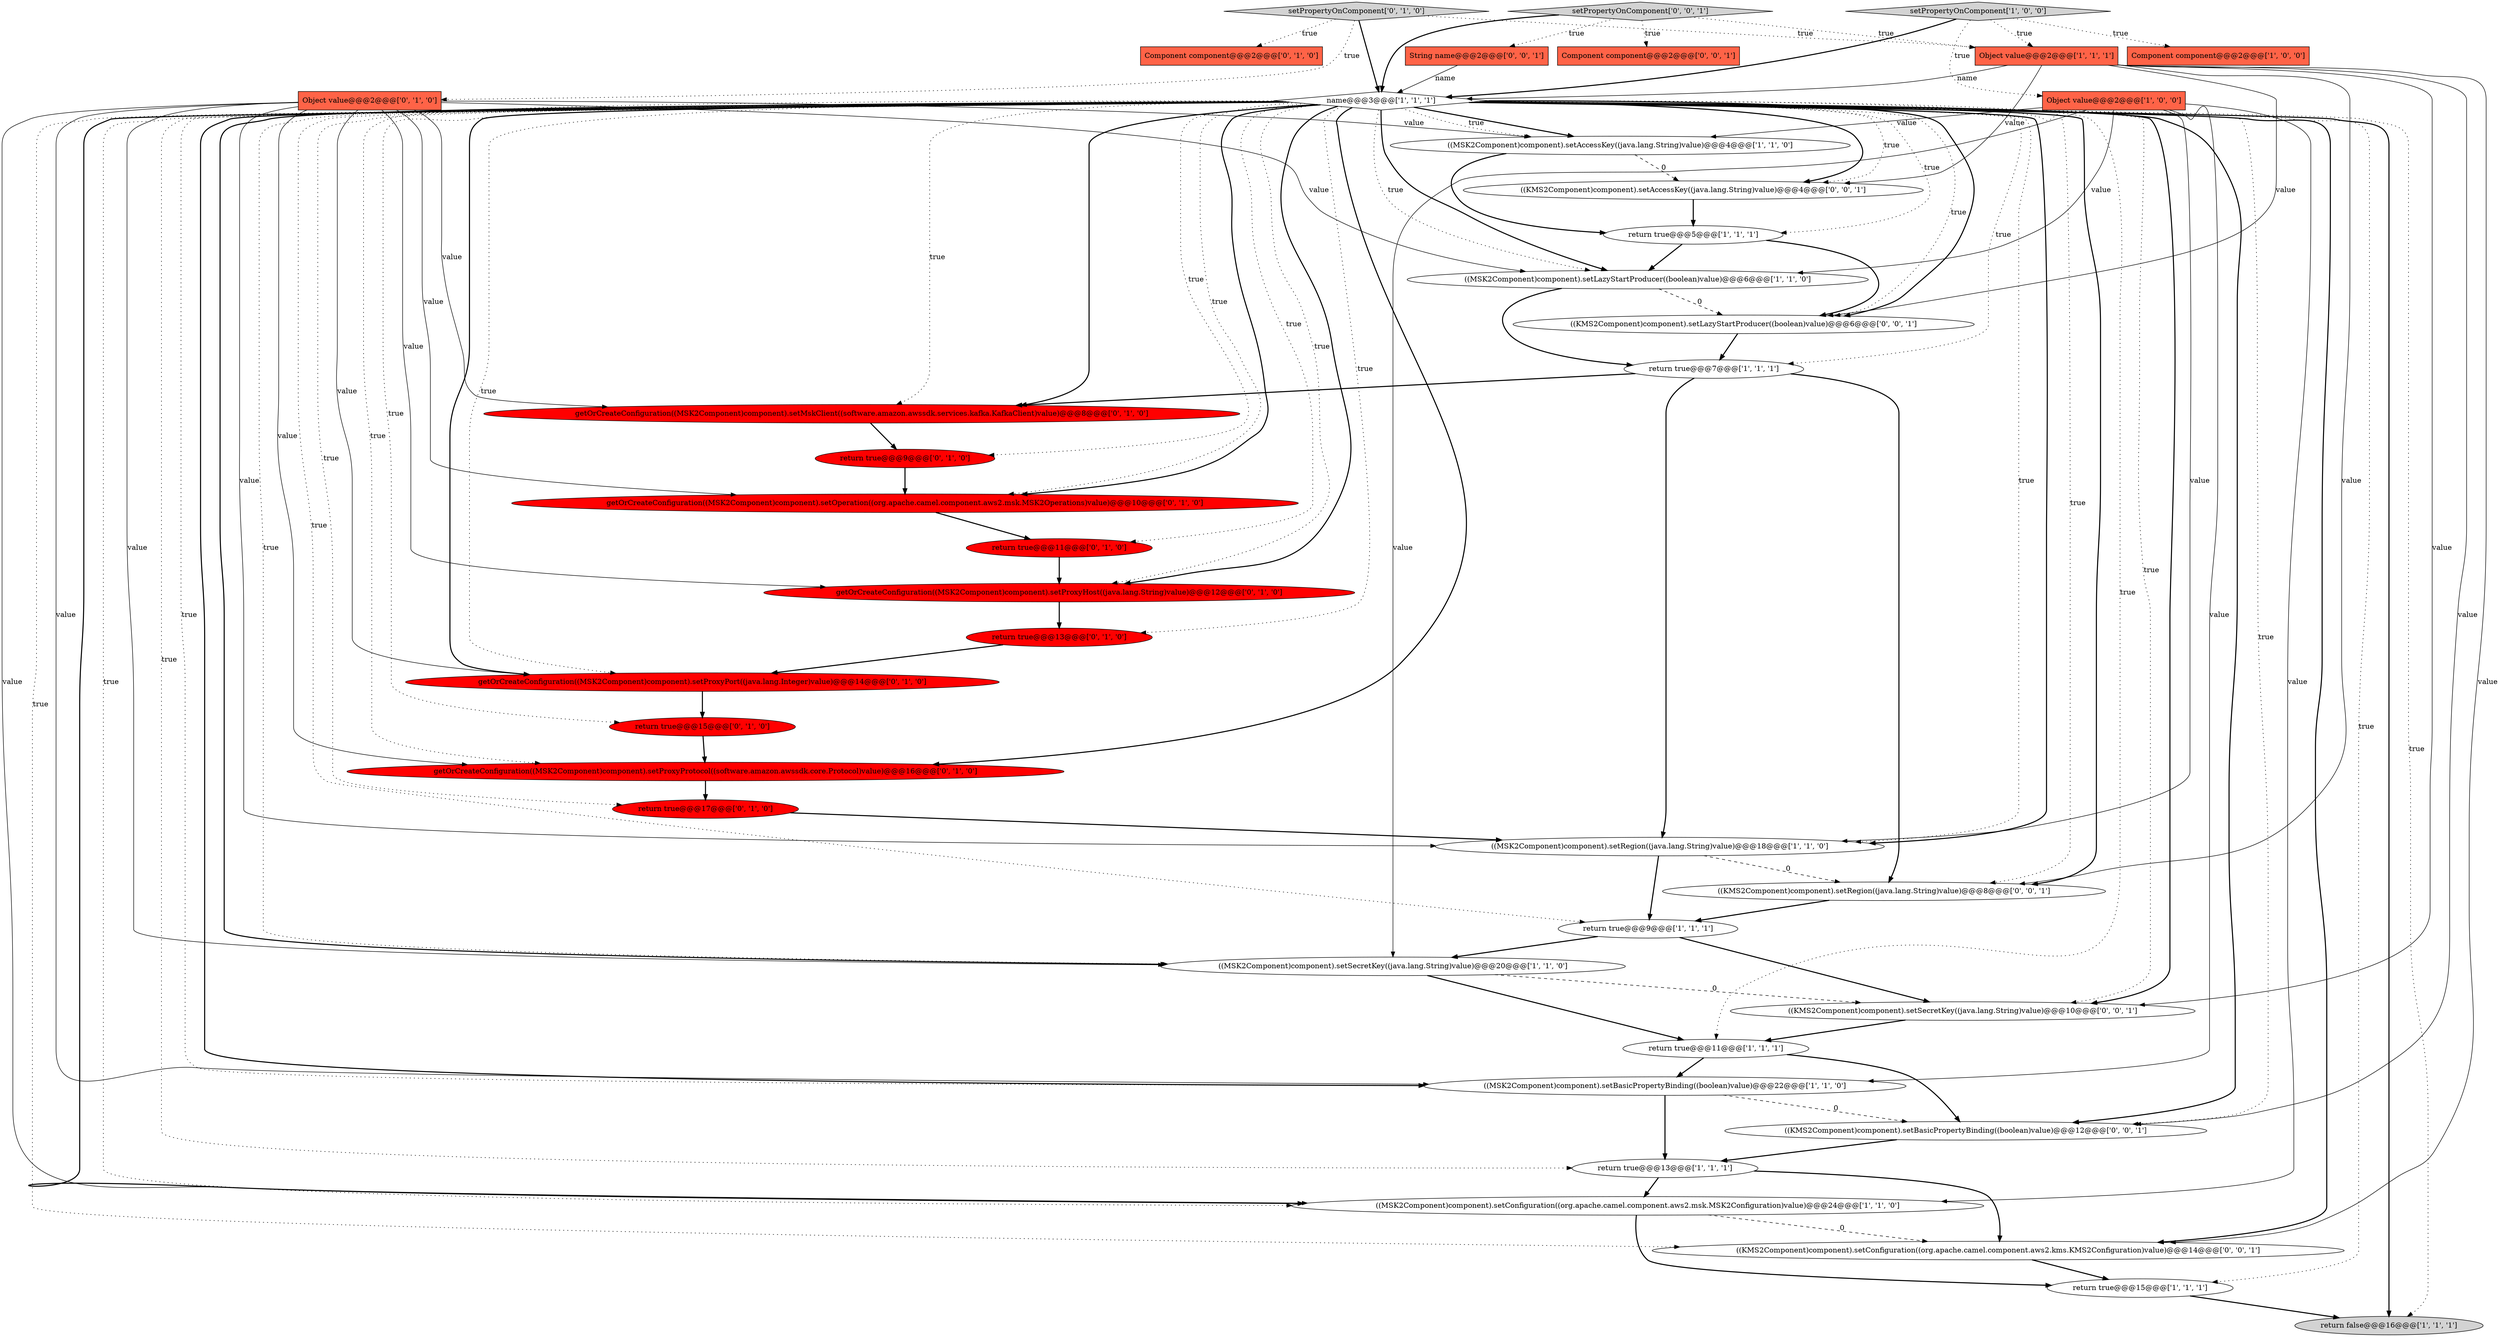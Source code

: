 digraph {
12 [style = filled, label = "((MSK2Component)component).setConfiguration((org.apache.camel.component.aws2.msk.MSK2Configuration)value)@@@24@@@['1', '1', '0']", fillcolor = white, shape = ellipse image = "AAA0AAABBB1BBB"];
11 [style = filled, label = "name@@@3@@@['1', '1', '1']", fillcolor = white, shape = diamond image = "AAA0AAABBB1BBB"];
28 [style = filled, label = "setPropertyOnComponent['0', '1', '0']", fillcolor = lightgray, shape = diamond image = "AAA0AAABBB2BBB"];
20 [style = filled, label = "return true@@@11@@@['0', '1', '0']", fillcolor = red, shape = ellipse image = "AAA1AAABBB2BBB"];
30 [style = filled, label = "Object value@@@2@@@['0', '1', '0']", fillcolor = tomato, shape = box image = "AAA0AAABBB2BBB"];
25 [style = filled, label = "getOrCreateConfiguration((MSK2Component)component).setMskClient((software.amazon.awssdk.services.kafka.KafkaClient)value)@@@8@@@['0', '1', '0']", fillcolor = red, shape = ellipse image = "AAA1AAABBB2BBB"];
6 [style = filled, label = "((MSK2Component)component).setBasicPropertyBinding((boolean)value)@@@22@@@['1', '1', '0']", fillcolor = white, shape = ellipse image = "AAA0AAABBB1BBB"];
36 [style = filled, label = "((KMS2Component)component).setRegion((java.lang.String)value)@@@8@@@['0', '0', '1']", fillcolor = white, shape = ellipse image = "AAA0AAABBB3BBB"];
16 [style = filled, label = "((MSK2Component)component).setLazyStartProducer((boolean)value)@@@6@@@['1', '1', '0']", fillcolor = white, shape = ellipse image = "AAA0AAABBB1BBB"];
22 [style = filled, label = "return true@@@15@@@['0', '1', '0']", fillcolor = red, shape = ellipse image = "AAA1AAABBB2BBB"];
38 [style = filled, label = "((KMS2Component)component).setSecretKey((java.lang.String)value)@@@10@@@['0', '0', '1']", fillcolor = white, shape = ellipse image = "AAA0AAABBB3BBB"];
39 [style = filled, label = "((KMS2Component)component).setBasicPropertyBinding((boolean)value)@@@12@@@['0', '0', '1']", fillcolor = white, shape = ellipse image = "AAA0AAABBB3BBB"];
13 [style = filled, label = "Object value@@@2@@@['1', '1', '1']", fillcolor = tomato, shape = box image = "AAA0AAABBB1BBB"];
26 [style = filled, label = "getOrCreateConfiguration((MSK2Component)component).setProxyHost((java.lang.String)value)@@@12@@@['0', '1', '0']", fillcolor = red, shape = ellipse image = "AAA1AAABBB2BBB"];
10 [style = filled, label = "Object value@@@2@@@['1', '0', '0']", fillcolor = tomato, shape = box image = "AAA0AAABBB1BBB"];
8 [style = filled, label = "return true@@@13@@@['1', '1', '1']", fillcolor = white, shape = ellipse image = "AAA0AAABBB1BBB"];
19 [style = filled, label = "return true@@@13@@@['0', '1', '0']", fillcolor = red, shape = ellipse image = "AAA1AAABBB2BBB"];
14 [style = filled, label = "((MSK2Component)component).setAccessKey((java.lang.String)value)@@@4@@@['1', '1', '0']", fillcolor = white, shape = ellipse image = "AAA0AAABBB1BBB"];
37 [style = filled, label = "Component component@@@2@@@['0', '0', '1']", fillcolor = tomato, shape = box image = "AAA0AAABBB3BBB"];
24 [style = filled, label = "getOrCreateConfiguration((MSK2Component)component).setProxyProtocol((software.amazon.awssdk.core.Protocol)value)@@@16@@@['0', '1', '0']", fillcolor = red, shape = ellipse image = "AAA1AAABBB2BBB"];
9 [style = filled, label = "Component component@@@2@@@['1', '0', '0']", fillcolor = tomato, shape = box image = "AAA0AAABBB1BBB"];
7 [style = filled, label = "((MSK2Component)component).setSecretKey((java.lang.String)value)@@@20@@@['1', '1', '0']", fillcolor = white, shape = ellipse image = "AAA0AAABBB1BBB"];
21 [style = filled, label = "return true@@@17@@@['0', '1', '0']", fillcolor = red, shape = ellipse image = "AAA1AAABBB2BBB"];
18 [style = filled, label = "getOrCreateConfiguration((MSK2Component)component).setProxyPort((java.lang.Integer)value)@@@14@@@['0', '1', '0']", fillcolor = red, shape = ellipse image = "AAA1AAABBB2BBB"];
17 [style = filled, label = "setPropertyOnComponent['1', '0', '0']", fillcolor = lightgray, shape = diamond image = "AAA0AAABBB1BBB"];
32 [style = filled, label = "String name@@@2@@@['0', '0', '1']", fillcolor = tomato, shape = box image = "AAA0AAABBB3BBB"];
4 [style = filled, label = "return true@@@5@@@['1', '1', '1']", fillcolor = white, shape = ellipse image = "AAA0AAABBB1BBB"];
3 [style = filled, label = "return false@@@16@@@['1', '1', '1']", fillcolor = lightgray, shape = ellipse image = "AAA0AAABBB1BBB"];
5 [style = filled, label = "((MSK2Component)component).setRegion((java.lang.String)value)@@@18@@@['1', '1', '0']", fillcolor = white, shape = ellipse image = "AAA0AAABBB1BBB"];
23 [style = filled, label = "getOrCreateConfiguration((MSK2Component)component).setOperation((org.apache.camel.component.aws2.msk.MSK2Operations)value)@@@10@@@['0', '1', '0']", fillcolor = red, shape = ellipse image = "AAA1AAABBB2BBB"];
0 [style = filled, label = "return true@@@11@@@['1', '1', '1']", fillcolor = white, shape = ellipse image = "AAA0AAABBB1BBB"];
35 [style = filled, label = "setPropertyOnComponent['0', '0', '1']", fillcolor = lightgray, shape = diamond image = "AAA0AAABBB3BBB"];
1 [style = filled, label = "return true@@@15@@@['1', '1', '1']", fillcolor = white, shape = ellipse image = "AAA0AAABBB1BBB"];
2 [style = filled, label = "return true@@@9@@@['1', '1', '1']", fillcolor = white, shape = ellipse image = "AAA0AAABBB1BBB"];
31 [style = filled, label = "((KMS2Component)component).setAccessKey((java.lang.String)value)@@@4@@@['0', '0', '1']", fillcolor = white, shape = ellipse image = "AAA0AAABBB3BBB"];
29 [style = filled, label = "return true@@@9@@@['0', '1', '0']", fillcolor = red, shape = ellipse image = "AAA1AAABBB2BBB"];
34 [style = filled, label = "((KMS2Component)component).setLazyStartProducer((boolean)value)@@@6@@@['0', '0', '1']", fillcolor = white, shape = ellipse image = "AAA0AAABBB3BBB"];
15 [style = filled, label = "return true@@@7@@@['1', '1', '1']", fillcolor = white, shape = ellipse image = "AAA0AAABBB1BBB"];
27 [style = filled, label = "Component component@@@2@@@['0', '1', '0']", fillcolor = tomato, shape = box image = "AAA0AAABBB2BBB"];
33 [style = filled, label = "((KMS2Component)component).setConfiguration((org.apache.camel.component.aws2.kms.KMS2Configuration)value)@@@14@@@['0', '0', '1']", fillcolor = white, shape = ellipse image = "AAA0AAABBB3BBB"];
13->34 [style = solid, label="value"];
13->33 [style = solid, label="value"];
11->14 [style = bold, label=""];
15->25 [style = bold, label=""];
20->26 [style = bold, label=""];
30->5 [style = solid, label="value"];
11->1 [style = dotted, label="true"];
11->12 [style = dotted, label="true"];
30->25 [style = solid, label="value"];
34->15 [style = bold, label=""];
25->29 [style = bold, label=""];
11->36 [style = bold, label=""];
28->30 [style = dotted, label="true"];
11->34 [style = dotted, label="true"];
11->2 [style = dotted, label="true"];
18->22 [style = bold, label=""];
11->31 [style = dotted, label="true"];
24->21 [style = bold, label=""];
36->2 [style = bold, label=""];
11->0 [style = dotted, label="true"];
11->33 [style = bold, label=""];
11->8 [style = dotted, label="true"];
35->37 [style = dotted, label="true"];
28->27 [style = dotted, label="true"];
11->15 [style = dotted, label="true"];
13->39 [style = solid, label="value"];
28->13 [style = dotted, label="true"];
4->16 [style = bold, label=""];
11->25 [style = bold, label=""];
11->36 [style = dotted, label="true"];
30->26 [style = solid, label="value"];
11->7 [style = dotted, label="true"];
11->16 [style = bold, label=""];
11->33 [style = dotted, label="true"];
19->18 [style = bold, label=""];
11->14 [style = dotted, label="true"];
39->8 [style = bold, label=""];
10->14 [style = solid, label="value"];
31->4 [style = bold, label=""];
11->5 [style = dotted, label="true"];
11->12 [style = bold, label=""];
7->0 [style = bold, label=""];
29->23 [style = bold, label=""];
12->1 [style = bold, label=""];
11->18 [style = bold, label=""];
11->39 [style = dotted, label="true"];
11->26 [style = dotted, label="true"];
16->34 [style = dashed, label="0"];
30->14 [style = solid, label="value"];
7->38 [style = dashed, label="0"];
30->6 [style = solid, label="value"];
38->0 [style = bold, label=""];
11->16 [style = dotted, label="true"];
11->19 [style = dotted, label="true"];
13->31 [style = solid, label="value"];
11->24 [style = dotted, label="true"];
13->36 [style = solid, label="value"];
11->38 [style = dotted, label="true"];
10->7 [style = solid, label="value"];
14->4 [style = bold, label=""];
30->18 [style = solid, label="value"];
11->26 [style = bold, label=""];
15->36 [style = bold, label=""];
0->39 [style = bold, label=""];
8->33 [style = bold, label=""];
14->31 [style = dashed, label="0"];
23->20 [style = bold, label=""];
13->38 [style = solid, label="value"];
12->33 [style = dashed, label="0"];
11->29 [style = dotted, label="true"];
1->3 [style = bold, label=""];
11->4 [style = dotted, label="true"];
26->19 [style = bold, label=""];
11->24 [style = bold, label=""];
30->16 [style = solid, label="value"];
32->11 [style = solid, label="name"];
21->5 [style = bold, label=""];
11->20 [style = dotted, label="true"];
11->5 [style = bold, label=""];
11->31 [style = bold, label=""];
11->3 [style = bold, label=""];
11->6 [style = dotted, label="true"];
35->13 [style = dotted, label="true"];
10->12 [style = solid, label="value"];
10->16 [style = solid, label="value"];
30->7 [style = solid, label="value"];
11->3 [style = dotted, label="true"];
8->12 [style = bold, label=""];
4->34 [style = bold, label=""];
10->5 [style = solid, label="value"];
16->15 [style = bold, label=""];
11->38 [style = bold, label=""];
0->6 [style = bold, label=""];
13->11 [style = solid, label="name"];
11->6 [style = bold, label=""];
28->11 [style = bold, label=""];
11->23 [style = dotted, label="true"];
33->1 [style = bold, label=""];
11->18 [style = dotted, label="true"];
5->36 [style = dashed, label="0"];
30->12 [style = solid, label="value"];
11->22 [style = dotted, label="true"];
15->5 [style = bold, label=""];
10->6 [style = solid, label="value"];
2->38 [style = bold, label=""];
17->10 [style = dotted, label="true"];
5->2 [style = bold, label=""];
30->24 [style = solid, label="value"];
11->34 [style = bold, label=""];
11->25 [style = dotted, label="true"];
35->11 [style = bold, label=""];
17->9 [style = dotted, label="true"];
6->8 [style = bold, label=""];
11->39 [style = bold, label=""];
11->21 [style = dotted, label="true"];
2->7 [style = bold, label=""];
22->24 [style = bold, label=""];
17->13 [style = dotted, label="true"];
11->23 [style = bold, label=""];
30->23 [style = solid, label="value"];
11->7 [style = bold, label=""];
6->39 [style = dashed, label="0"];
17->11 [style = bold, label=""];
35->32 [style = dotted, label="true"];
}
